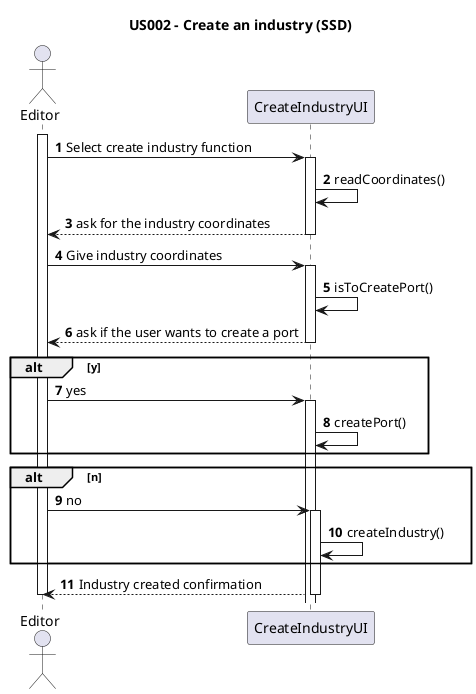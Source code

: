 @startuml
title US002 - Create an industry (SSD)

autonumber
actor Editor

activate Editor
	Editor -> CreateIndustryUI: Select create industry function
	activate CreateIndustryUI
		CreateIndustryUI -> CreateIndustryUI : readCoordinates()
		CreateIndustryUI --> Editor : ask for the industry coordinates
		deactivate CreateIndustryUI
		Editor -> CreateIndustryUI: Give industry coordinates
		activate CreateIndustryUI
		CreateIndustryUI -> CreateIndustryUI : isToCreatePort()
		CreateIndustryUI --> Editor : ask if the user wants to create a port
		deactivate CreateIndustryUI
		alt y
		Editor -> CreateIndustryUI: yes
		activate CreateIndustryUI
			CreateIndustryUI -> CreateIndustryUI : createPort()
		end

		alt n
		Editor -> CreateIndustryUI: no
			activate CreateIndustryUI
			CreateIndustryUI -> CreateIndustryUI : createIndustry()
	end
	CreateIndustryUI --> Editor: Industry created confirmation
	deactivate CreateIndustryUI
deactivate Editor

@enduml
